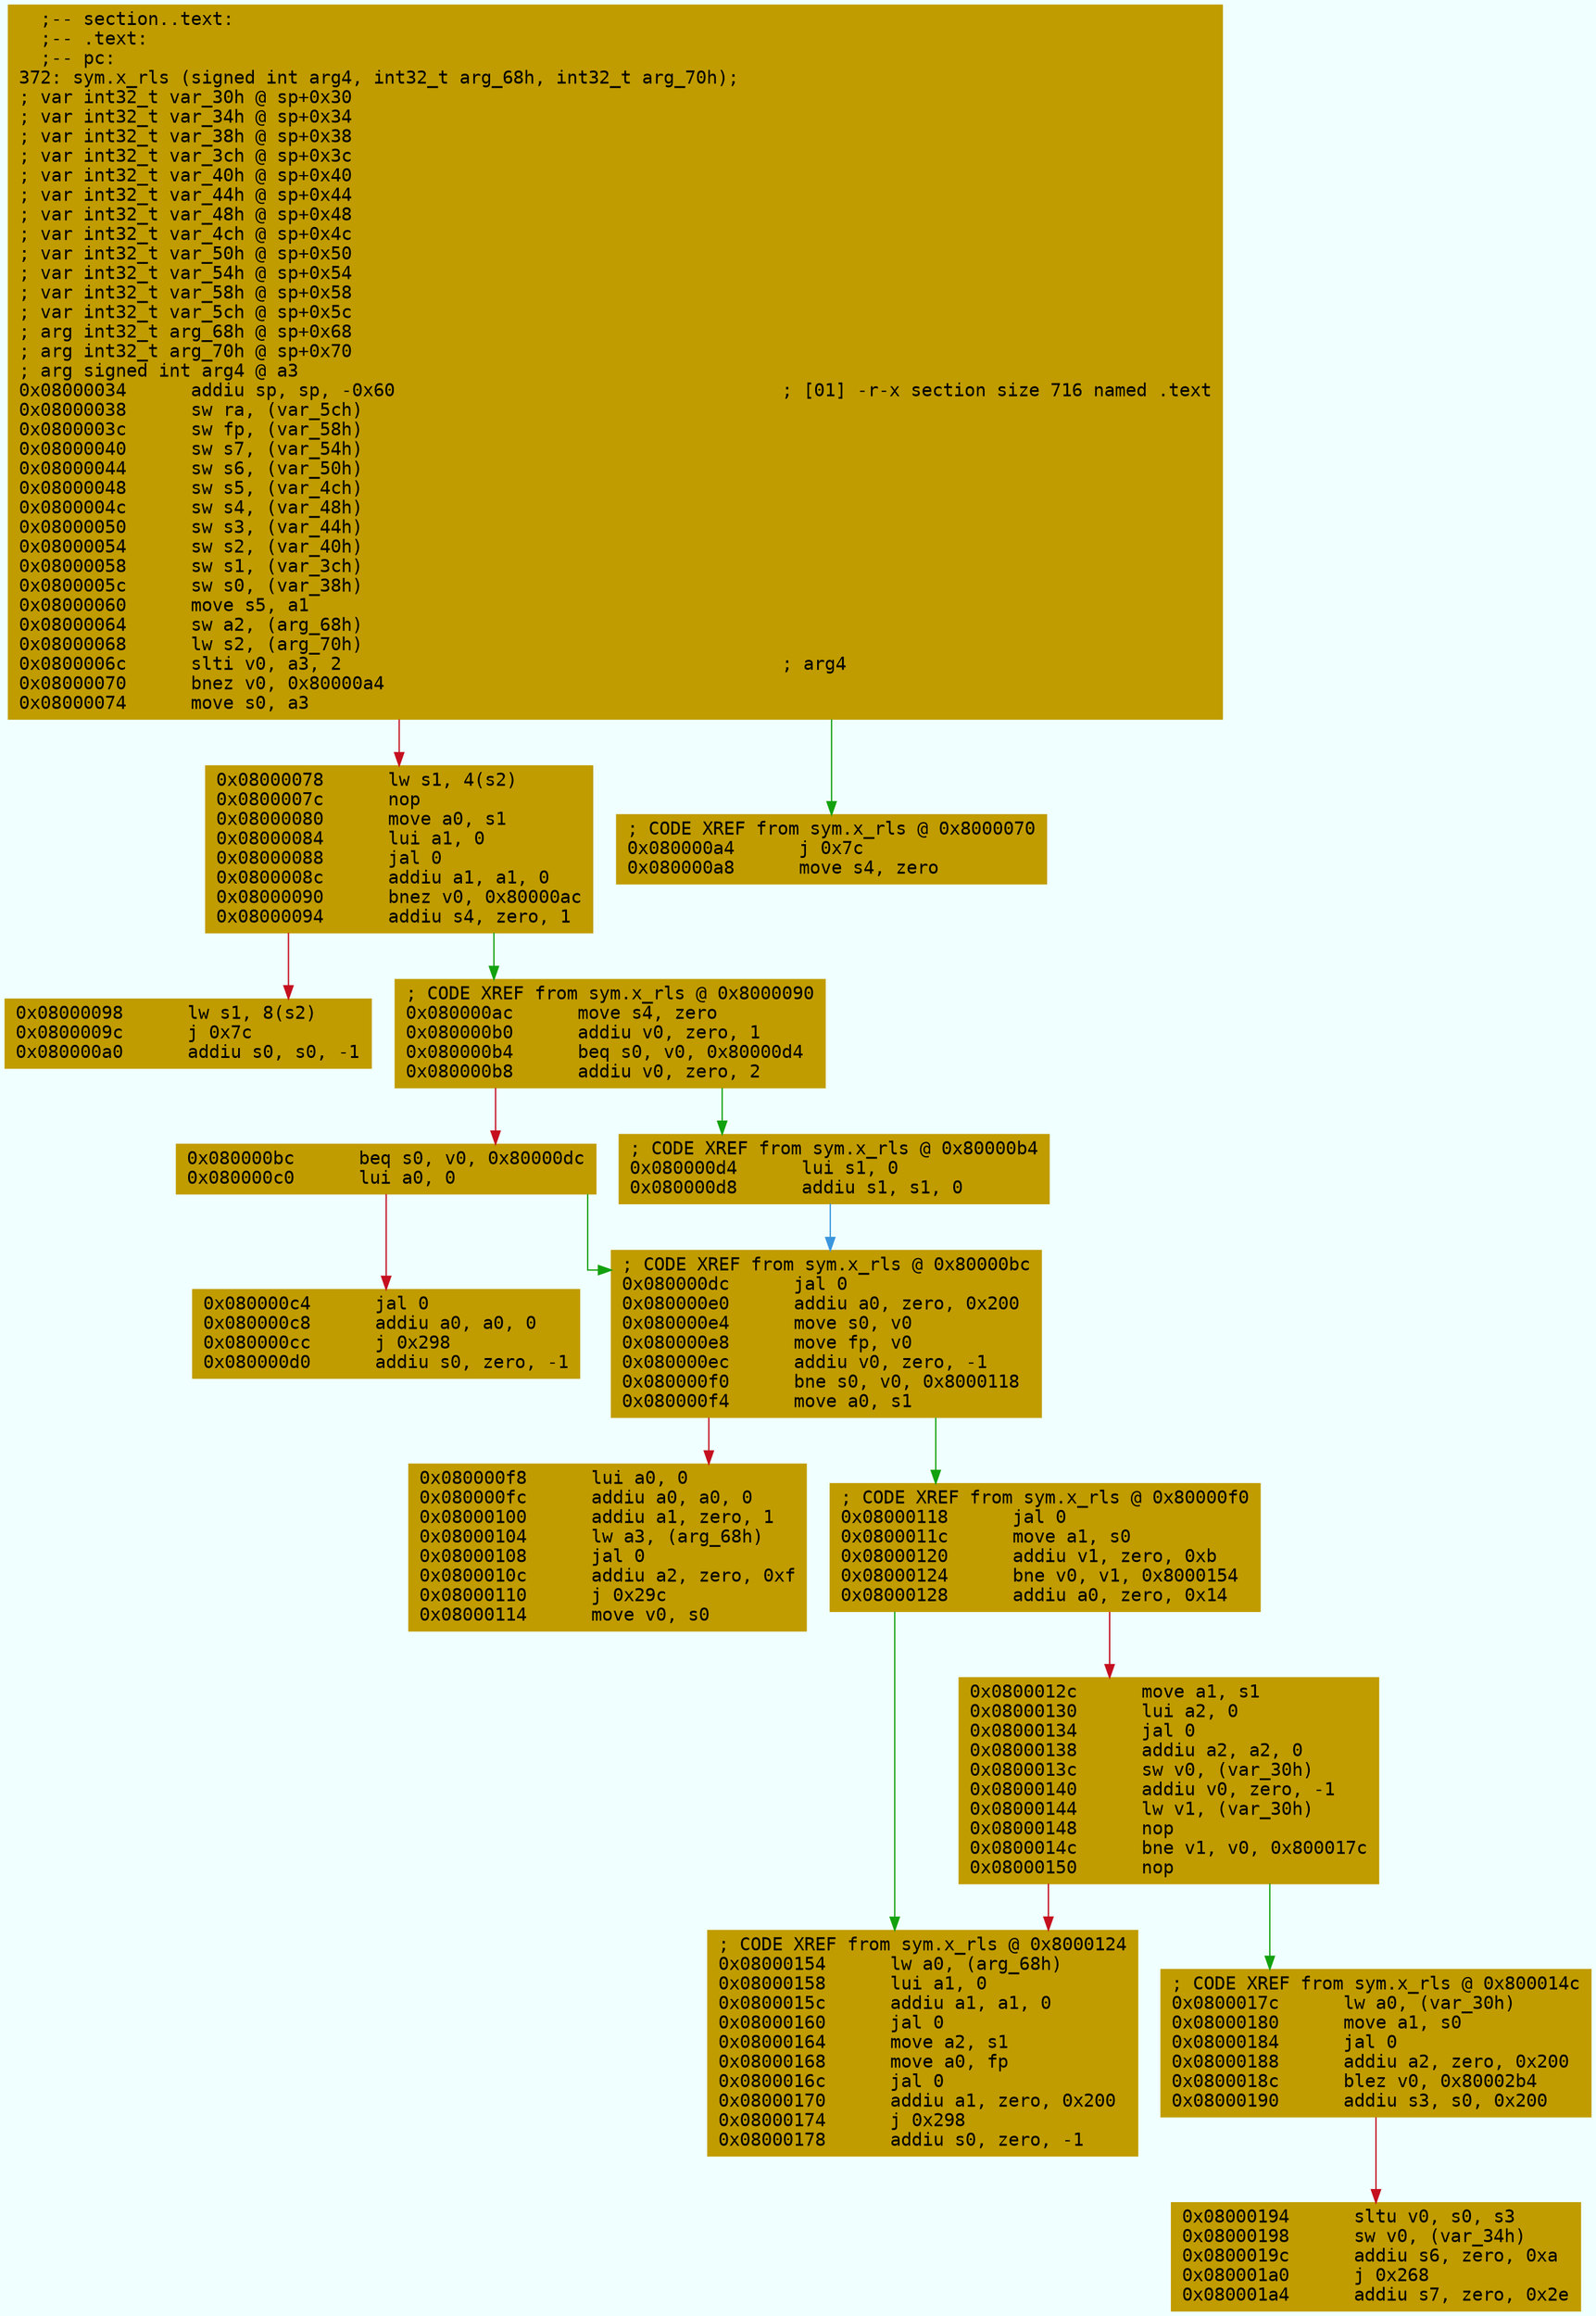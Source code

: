 digraph code {
	graph [bgcolor=azure fontsize=8 fontname="Courier" splines="ortho"];
	node [fillcolor=gray style=filled shape=box];
	edge [arrowhead="normal"];
	"0x08000034" [URL="sym.x_rls/0x08000034", fillcolor="#c19c00",color="#c19c00", fontname="Courier",label="  ;-- section..text:\l  ;-- .text:\l  ;-- pc:\l372: sym.x_rls (signed int arg4, int32_t arg_68h, int32_t arg_70h);\l; var int32_t var_30h @ sp+0x30\l; var int32_t var_34h @ sp+0x34\l; var int32_t var_38h @ sp+0x38\l; var int32_t var_3ch @ sp+0x3c\l; var int32_t var_40h @ sp+0x40\l; var int32_t var_44h @ sp+0x44\l; var int32_t var_48h @ sp+0x48\l; var int32_t var_4ch @ sp+0x4c\l; var int32_t var_50h @ sp+0x50\l; var int32_t var_54h @ sp+0x54\l; var int32_t var_58h @ sp+0x58\l; var int32_t var_5ch @ sp+0x5c\l; arg int32_t arg_68h @ sp+0x68\l; arg int32_t arg_70h @ sp+0x70\l; arg signed int arg4 @ a3\l0x08000034      addiu sp, sp, -0x60                                    ; [01] -r-x section size 716 named .text\l0x08000038      sw ra, (var_5ch)\l0x0800003c      sw fp, (var_58h)\l0x08000040      sw s7, (var_54h)\l0x08000044      sw s6, (var_50h)\l0x08000048      sw s5, (var_4ch)\l0x0800004c      sw s4, (var_48h)\l0x08000050      sw s3, (var_44h)\l0x08000054      sw s2, (var_40h)\l0x08000058      sw s1, (var_3ch)\l0x0800005c      sw s0, (var_38h)\l0x08000060      move s5, a1\l0x08000064      sw a2, (arg_68h)\l0x08000068      lw s2, (arg_70h)\l0x0800006c      slti v0, a3, 2                                         ; arg4\l0x08000070      bnez v0, 0x80000a4\l0x08000074      move s0, a3\l"]
	"0x08000078" [URL="sym.x_rls/0x08000078", fillcolor="#c19c00",color="#c19c00", fontname="Courier",label="0x08000078      lw s1, 4(s2)\l0x0800007c      nop\l0x08000080      move a0, s1\l0x08000084      lui a1, 0\l0x08000088      jal 0\l0x0800008c      addiu a1, a1, 0\l0x08000090      bnez v0, 0x80000ac\l0x08000094      addiu s4, zero, 1\l"]
	"0x08000098" [URL="sym.x_rls/0x08000098", fillcolor="#c19c00",color="#c19c00", fontname="Courier",label="0x08000098      lw s1, 8(s2)\l0x0800009c      j 0x7c\l0x080000a0      addiu s0, s0, -1\l"]
	"0x080000a4" [URL="sym.x_rls/0x080000a4", fillcolor="#c19c00",color="#c19c00", fontname="Courier",label="; CODE XREF from sym.x_rls @ 0x8000070\l0x080000a4      j 0x7c\l0x080000a8      move s4, zero\l"]
	"0x080000ac" [URL="sym.x_rls/0x080000ac", fillcolor="#c19c00",color="#c19c00", fontname="Courier",label="; CODE XREF from sym.x_rls @ 0x8000090\l0x080000ac      move s4, zero\l0x080000b0      addiu v0, zero, 1\l0x080000b4      beq s0, v0, 0x80000d4\l0x080000b8      addiu v0, zero, 2\l"]
	"0x080000bc" [URL="sym.x_rls/0x080000bc", fillcolor="#c19c00",color="#c19c00", fontname="Courier",label="0x080000bc      beq s0, v0, 0x80000dc\l0x080000c0      lui a0, 0\l"]
	"0x080000c4" [URL="sym.x_rls/0x080000c4", fillcolor="#c19c00",color="#c19c00", fontname="Courier",label="0x080000c4      jal 0\l0x080000c8      addiu a0, a0, 0\l0x080000cc      j 0x298\l0x080000d0      addiu s0, zero, -1\l"]
	"0x080000d4" [URL="sym.x_rls/0x080000d4", fillcolor="#c19c00",color="#c19c00", fontname="Courier",label="; CODE XREF from sym.x_rls @ 0x80000b4\l0x080000d4      lui s1, 0\l0x080000d8      addiu s1, s1, 0\l"]
	"0x080000dc" [URL="sym.x_rls/0x080000dc", fillcolor="#c19c00",color="#c19c00", fontname="Courier",label="; CODE XREF from sym.x_rls @ 0x80000bc\l0x080000dc      jal 0\l0x080000e0      addiu a0, zero, 0x200\l0x080000e4      move s0, v0\l0x080000e8      move fp, v0\l0x080000ec      addiu v0, zero, -1\l0x080000f0      bne s0, v0, 0x8000118\l0x080000f4      move a0, s1\l"]
	"0x080000f8" [URL="sym.x_rls/0x080000f8", fillcolor="#c19c00",color="#c19c00", fontname="Courier",label="0x080000f8      lui a0, 0\l0x080000fc      addiu a0, a0, 0\l0x08000100      addiu a1, zero, 1\l0x08000104      lw a3, (arg_68h)\l0x08000108      jal 0\l0x0800010c      addiu a2, zero, 0xf\l0x08000110      j 0x29c\l0x08000114      move v0, s0\l"]
	"0x08000118" [URL="sym.x_rls/0x08000118", fillcolor="#c19c00",color="#c19c00", fontname="Courier",label="; CODE XREF from sym.x_rls @ 0x80000f0\l0x08000118      jal 0\l0x0800011c      move a1, s0\l0x08000120      addiu v1, zero, 0xb\l0x08000124      bne v0, v1, 0x8000154\l0x08000128      addiu a0, zero, 0x14\l"]
	"0x0800012c" [URL="sym.x_rls/0x0800012c", fillcolor="#c19c00",color="#c19c00", fontname="Courier",label="0x0800012c      move a1, s1\l0x08000130      lui a2, 0\l0x08000134      jal 0\l0x08000138      addiu a2, a2, 0\l0x0800013c      sw v0, (var_30h)\l0x08000140      addiu v0, zero, -1\l0x08000144      lw v1, (var_30h)\l0x08000148      nop\l0x0800014c      bne v1, v0, 0x800017c\l0x08000150      nop\l"]
	"0x08000154" [URL="sym.x_rls/0x08000154", fillcolor="#c19c00",color="#c19c00", fontname="Courier",label="; CODE XREF from sym.x_rls @ 0x8000124\l0x08000154      lw a0, (arg_68h)\l0x08000158      lui a1, 0\l0x0800015c      addiu a1, a1, 0\l0x08000160      jal 0\l0x08000164      move a2, s1\l0x08000168      move a0, fp\l0x0800016c      jal 0\l0x08000170      addiu a1, zero, 0x200\l0x08000174      j 0x298\l0x08000178      addiu s0, zero, -1\l"]
	"0x0800017c" [URL="sym.x_rls/0x0800017c", fillcolor="#c19c00",color="#c19c00", fontname="Courier",label="; CODE XREF from sym.x_rls @ 0x800014c\l0x0800017c      lw a0, (var_30h)\l0x08000180      move a1, s0\l0x08000184      jal 0\l0x08000188      addiu a2, zero, 0x200\l0x0800018c      blez v0, 0x80002b4\l0x08000190      addiu s3, s0, 0x200\l"]
	"0x08000194" [URL="sym.x_rls/0x08000194", fillcolor="#c19c00",color="#c19c00", fontname="Courier",label="0x08000194      sltu v0, s0, s3\l0x08000198      sw v0, (var_34h)\l0x0800019c      addiu s6, zero, 0xa\l0x080001a0      j 0x268\l0x080001a4      addiu s7, zero, 0x2e\l"]
        "0x08000034" -> "0x080000a4" [color="#13a10e"];
        "0x08000034" -> "0x08000078" [color="#c50f1f"];
        "0x08000078" -> "0x080000ac" [color="#13a10e"];
        "0x08000078" -> "0x08000098" [color="#c50f1f"];
        "0x080000ac" -> "0x080000d4" [color="#13a10e"];
        "0x080000ac" -> "0x080000bc" [color="#c50f1f"];
        "0x080000bc" -> "0x080000dc" [color="#13a10e"];
        "0x080000bc" -> "0x080000c4" [color="#c50f1f"];
        "0x080000d4" -> "0x080000dc" [color="#3a96dd"];
        "0x080000dc" -> "0x08000118" [color="#13a10e"];
        "0x080000dc" -> "0x080000f8" [color="#c50f1f"];
        "0x08000118" -> "0x08000154" [color="#13a10e"];
        "0x08000118" -> "0x0800012c" [color="#c50f1f"];
        "0x0800012c" -> "0x0800017c" [color="#13a10e"];
        "0x0800012c" -> "0x08000154" [color="#c50f1f"];
        "0x0800017c" -> "0x08000194" [color="#c50f1f"];
}

